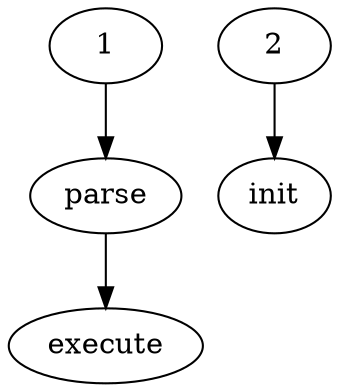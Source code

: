 digraph G {
	graph [bb="0,0,138.11,180"];
	node [label="\N"];
	1	 [height=0.5,
		pos="37.108,162",
		width=0.75];
	parse	 [height=0.5,
		pos="37.108,90",
		width=0.79904];
	1:main -> parse	 [pos="e,37.108,108.1 37.108,143.7 37.108,135.98 37.108,126.71 37.108,118.11"];
	execute	 [height=0.5,
		pos="37.108,18",
		width=1.0308];
	parse -> execute	 [pos="e,37.108,36.104 37.108,71.697 37.108,63.983 37.108,54.712 37.108,46.112"];
	2	 [height=0.5,
		pos="111.11,162",
		width=0.75];
	init	 [height=0.5,
		pos="111.11,90",
		width=0.75];
	2:main -> init	 [pos="e,111.11,108.1 111.11,143.7 111.11,135.98 111.11,126.71 111.11,118.11"];
}
